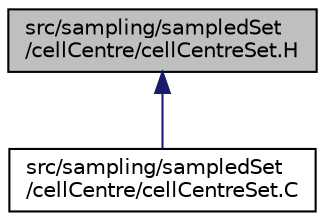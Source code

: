 digraph "src/sampling/sampledSet/cellCentre/cellCentreSet.H"
{
  bgcolor="transparent";
  edge [fontname="Helvetica",fontsize="10",labelfontname="Helvetica",labelfontsize="10"];
  node [fontname="Helvetica",fontsize="10",shape=record];
  Node1 [label="src/sampling/sampledSet\l/cellCentre/cellCentreSet.H",height=0.2,width=0.4,color="black", fillcolor="grey75", style="filled" fontcolor="black"];
  Node1 -> Node2 [dir="back",color="midnightblue",fontsize="10",style="solid",fontname="Helvetica"];
  Node2 [label="src/sampling/sampledSet\l/cellCentre/cellCentreSet.C",height=0.2,width=0.4,color="black",URL="$cellCentreSet_8C.html"];
}
